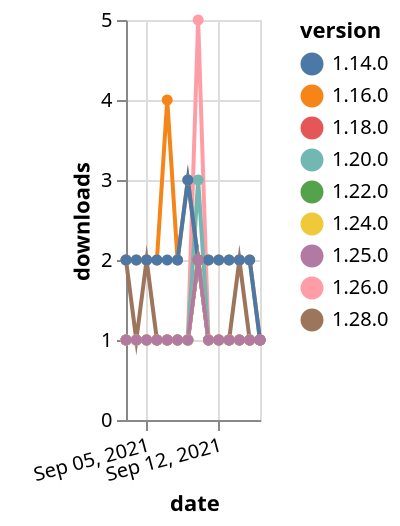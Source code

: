 {"$schema": "https://vega.github.io/schema/vega-lite/v5.json", "description": "A simple bar chart with embedded data.", "data": {"values": [{"date": "2021-09-03", "total": 223, "delta": 1, "version": "1.18.0"}, {"date": "2021-09-04", "total": 224, "delta": 1, "version": "1.18.0"}, {"date": "2021-09-05", "total": 225, "delta": 1, "version": "1.18.0"}, {"date": "2021-09-06", "total": 226, "delta": 1, "version": "1.18.0"}, {"date": "2021-09-07", "total": 227, "delta": 1, "version": "1.18.0"}, {"date": "2021-09-08", "total": 228, "delta": 1, "version": "1.18.0"}, {"date": "2021-09-09", "total": 229, "delta": 1, "version": "1.18.0"}, {"date": "2021-09-10", "total": 231, "delta": 2, "version": "1.18.0"}, {"date": "2021-09-11", "total": 232, "delta": 1, "version": "1.18.0"}, {"date": "2021-09-12", "total": 233, "delta": 1, "version": "1.18.0"}, {"date": "2021-09-13", "total": 234, "delta": 1, "version": "1.18.0"}, {"date": "2021-09-14", "total": 235, "delta": 1, "version": "1.18.0"}, {"date": "2021-09-15", "total": 236, "delta": 1, "version": "1.18.0"}, {"date": "2021-09-16", "total": 237, "delta": 1, "version": "1.18.0"}, {"date": "2021-09-03", "total": 177, "delta": 1, "version": "1.22.0"}, {"date": "2021-09-04", "total": 178, "delta": 1, "version": "1.22.0"}, {"date": "2021-09-05", "total": 179, "delta": 1, "version": "1.22.0"}, {"date": "2021-09-06", "total": 180, "delta": 1, "version": "1.22.0"}, {"date": "2021-09-07", "total": 181, "delta": 1, "version": "1.22.0"}, {"date": "2021-09-08", "total": 182, "delta": 1, "version": "1.22.0"}, {"date": "2021-09-09", "total": 183, "delta": 1, "version": "1.22.0"}, {"date": "2021-09-10", "total": 185, "delta": 2, "version": "1.22.0"}, {"date": "2021-09-11", "total": 186, "delta": 1, "version": "1.22.0"}, {"date": "2021-09-12", "total": 187, "delta": 1, "version": "1.22.0"}, {"date": "2021-09-13", "total": 188, "delta": 1, "version": "1.22.0"}, {"date": "2021-09-14", "total": 189, "delta": 1, "version": "1.22.0"}, {"date": "2021-09-15", "total": 190, "delta": 1, "version": "1.22.0"}, {"date": "2021-09-16", "total": 191, "delta": 1, "version": "1.22.0"}, {"date": "2021-09-03", "total": 119, "delta": 2, "version": "1.28.0"}, {"date": "2021-09-04", "total": 120, "delta": 1, "version": "1.28.0"}, {"date": "2021-09-05", "total": 122, "delta": 2, "version": "1.28.0"}, {"date": "2021-09-06", "total": 123, "delta": 1, "version": "1.28.0"}, {"date": "2021-09-07", "total": 124, "delta": 1, "version": "1.28.0"}, {"date": "2021-09-08", "total": 125, "delta": 1, "version": "1.28.0"}, {"date": "2021-09-09", "total": 126, "delta": 1, "version": "1.28.0"}, {"date": "2021-09-10", "total": 128, "delta": 2, "version": "1.28.0"}, {"date": "2021-09-11", "total": 129, "delta": 1, "version": "1.28.0"}, {"date": "2021-09-12", "total": 130, "delta": 1, "version": "1.28.0"}, {"date": "2021-09-13", "total": 131, "delta": 1, "version": "1.28.0"}, {"date": "2021-09-14", "total": 133, "delta": 2, "version": "1.28.0"}, {"date": "2021-09-15", "total": 134, "delta": 1, "version": "1.28.0"}, {"date": "2021-09-16", "total": 135, "delta": 1, "version": "1.28.0"}, {"date": "2021-09-03", "total": 257, "delta": 1, "version": "1.26.0"}, {"date": "2021-09-04", "total": 258, "delta": 1, "version": "1.26.0"}, {"date": "2021-09-05", "total": 259, "delta": 1, "version": "1.26.0"}, {"date": "2021-09-06", "total": 260, "delta": 1, "version": "1.26.0"}, {"date": "2021-09-07", "total": 261, "delta": 1, "version": "1.26.0"}, {"date": "2021-09-08", "total": 262, "delta": 1, "version": "1.26.0"}, {"date": "2021-09-09", "total": 263, "delta": 1, "version": "1.26.0"}, {"date": "2021-09-10", "total": 268, "delta": 5, "version": "1.26.0"}, {"date": "2021-09-11", "total": 269, "delta": 1, "version": "1.26.0"}, {"date": "2021-09-12", "total": 270, "delta": 1, "version": "1.26.0"}, {"date": "2021-09-13", "total": 271, "delta": 1, "version": "1.26.0"}, {"date": "2021-09-14", "total": 272, "delta": 1, "version": "1.26.0"}, {"date": "2021-09-15", "total": 273, "delta": 1, "version": "1.26.0"}, {"date": "2021-09-16", "total": 274, "delta": 1, "version": "1.26.0"}, {"date": "2021-09-03", "total": 280, "delta": 1, "version": "1.20.0"}, {"date": "2021-09-04", "total": 281, "delta": 1, "version": "1.20.0"}, {"date": "2021-09-05", "total": 282, "delta": 1, "version": "1.20.0"}, {"date": "2021-09-06", "total": 283, "delta": 1, "version": "1.20.0"}, {"date": "2021-09-07", "total": 284, "delta": 1, "version": "1.20.0"}, {"date": "2021-09-08", "total": 285, "delta": 1, "version": "1.20.0"}, {"date": "2021-09-09", "total": 286, "delta": 1, "version": "1.20.0"}, {"date": "2021-09-10", "total": 289, "delta": 3, "version": "1.20.0"}, {"date": "2021-09-11", "total": 290, "delta": 1, "version": "1.20.0"}, {"date": "2021-09-12", "total": 291, "delta": 1, "version": "1.20.0"}, {"date": "2021-09-13", "total": 292, "delta": 1, "version": "1.20.0"}, {"date": "2021-09-14", "total": 293, "delta": 1, "version": "1.20.0"}, {"date": "2021-09-15", "total": 294, "delta": 1, "version": "1.20.0"}, {"date": "2021-09-16", "total": 295, "delta": 1, "version": "1.20.0"}, {"date": "2021-09-03", "total": 2417, "delta": 2, "version": "1.16.0"}, {"date": "2021-09-04", "total": 2419, "delta": 2, "version": "1.16.0"}, {"date": "2021-09-05", "total": 2421, "delta": 2, "version": "1.16.0"}, {"date": "2021-09-06", "total": 2423, "delta": 2, "version": "1.16.0"}, {"date": "2021-09-07", "total": 2427, "delta": 4, "version": "1.16.0"}, {"date": "2021-09-08", "total": 2429, "delta": 2, "version": "1.16.0"}, {"date": "2021-09-09", "total": 2432, "delta": 3, "version": "1.16.0"}, {"date": "2021-09-10", "total": 2434, "delta": 2, "version": "1.16.0"}, {"date": "2021-09-11", "total": 2436, "delta": 2, "version": "1.16.0"}, {"date": "2021-09-12", "total": 2438, "delta": 2, "version": "1.16.0"}, {"date": "2021-09-13", "total": 2440, "delta": 2, "version": "1.16.0"}, {"date": "2021-09-14", "total": 2442, "delta": 2, "version": "1.16.0"}, {"date": "2021-09-15", "total": 2444, "delta": 2, "version": "1.16.0"}, {"date": "2021-09-16", "total": 2445, "delta": 1, "version": "1.16.0"}, {"date": "2021-09-03", "total": 153, "delta": 1, "version": "1.24.0"}, {"date": "2021-09-04", "total": 154, "delta": 1, "version": "1.24.0"}, {"date": "2021-09-05", "total": 155, "delta": 1, "version": "1.24.0"}, {"date": "2021-09-06", "total": 156, "delta": 1, "version": "1.24.0"}, {"date": "2021-09-07", "total": 157, "delta": 1, "version": "1.24.0"}, {"date": "2021-09-08", "total": 158, "delta": 1, "version": "1.24.0"}, {"date": "2021-09-09", "total": 159, "delta": 1, "version": "1.24.0"}, {"date": "2021-09-10", "total": 161, "delta": 2, "version": "1.24.0"}, {"date": "2021-09-11", "total": 162, "delta": 1, "version": "1.24.0"}, {"date": "2021-09-12", "total": 163, "delta": 1, "version": "1.24.0"}, {"date": "2021-09-13", "total": 164, "delta": 1, "version": "1.24.0"}, {"date": "2021-09-14", "total": 165, "delta": 1, "version": "1.24.0"}, {"date": "2021-09-15", "total": 166, "delta": 1, "version": "1.24.0"}, {"date": "2021-09-16", "total": 167, "delta": 1, "version": "1.24.0"}, {"date": "2021-09-03", "total": 2322, "delta": 2, "version": "1.14.0"}, {"date": "2021-09-04", "total": 2324, "delta": 2, "version": "1.14.0"}, {"date": "2021-09-05", "total": 2326, "delta": 2, "version": "1.14.0"}, {"date": "2021-09-06", "total": 2328, "delta": 2, "version": "1.14.0"}, {"date": "2021-09-07", "total": 2330, "delta": 2, "version": "1.14.0"}, {"date": "2021-09-08", "total": 2332, "delta": 2, "version": "1.14.0"}, {"date": "2021-09-09", "total": 2335, "delta": 3, "version": "1.14.0"}, {"date": "2021-09-10", "total": 2337, "delta": 2, "version": "1.14.0"}, {"date": "2021-09-11", "total": 2339, "delta": 2, "version": "1.14.0"}, {"date": "2021-09-12", "total": 2341, "delta": 2, "version": "1.14.0"}, {"date": "2021-09-13", "total": 2343, "delta": 2, "version": "1.14.0"}, {"date": "2021-09-14", "total": 2345, "delta": 2, "version": "1.14.0"}, {"date": "2021-09-15", "total": 2347, "delta": 2, "version": "1.14.0"}, {"date": "2021-09-16", "total": 2348, "delta": 1, "version": "1.14.0"}, {"date": "2021-09-03", "total": 148, "delta": 1, "version": "1.25.0"}, {"date": "2021-09-04", "total": 149, "delta": 1, "version": "1.25.0"}, {"date": "2021-09-05", "total": 150, "delta": 1, "version": "1.25.0"}, {"date": "2021-09-06", "total": 151, "delta": 1, "version": "1.25.0"}, {"date": "2021-09-07", "total": 152, "delta": 1, "version": "1.25.0"}, {"date": "2021-09-08", "total": 153, "delta": 1, "version": "1.25.0"}, {"date": "2021-09-09", "total": 154, "delta": 1, "version": "1.25.0"}, {"date": "2021-09-10", "total": 156, "delta": 2, "version": "1.25.0"}, {"date": "2021-09-11", "total": 157, "delta": 1, "version": "1.25.0"}, {"date": "2021-09-12", "total": 158, "delta": 1, "version": "1.25.0"}, {"date": "2021-09-13", "total": 159, "delta": 1, "version": "1.25.0"}, {"date": "2021-09-14", "total": 160, "delta": 1, "version": "1.25.0"}, {"date": "2021-09-15", "total": 161, "delta": 1, "version": "1.25.0"}, {"date": "2021-09-16", "total": 162, "delta": 1, "version": "1.25.0"}]}, "width": "container", "mark": {"type": "line", "point": {"filled": true}}, "encoding": {"x": {"field": "date", "type": "temporal", "timeUnit": "yearmonthdate", "title": "date", "axis": {"labelAngle": -15}}, "y": {"field": "delta", "type": "quantitative", "title": "downloads"}, "color": {"field": "version", "type": "nominal"}, "tooltip": {"field": "delta"}}}